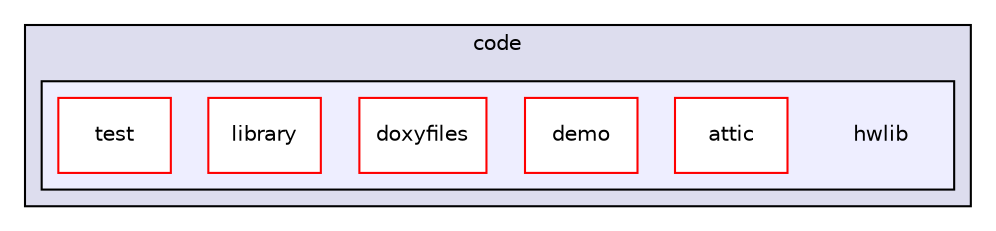 digraph "code/hwlib" {
  compound=true
  node [ fontsize="10", fontname="Helvetica"];
  edge [ labelfontsize="10", labelfontname="Helvetica"];
  subgraph clusterdir_050edd66366d13764f98250ef6db77f6 {
    graph [ bgcolor="#ddddee", pencolor="black", label="code" fontname="Helvetica", fontsize="10", URL="dir_050edd66366d13764f98250ef6db77f6.html"]
  subgraph clusterdir_8c7ab17f9992e40c8375e1e07a9ca95c {
    graph [ bgcolor="#eeeeff", pencolor="black", label="" URL="dir_8c7ab17f9992e40c8375e1e07a9ca95c.html"];
    dir_8c7ab17f9992e40c8375e1e07a9ca95c [shape=plaintext label="hwlib"];
    dir_1957e4ab0b975bc843d0f74edbbe5295 [shape=box label="attic" color="red" fillcolor="white" style="filled" URL="dir_1957e4ab0b975bc843d0f74edbbe5295.html"];
    dir_60978be7647254ad8b3d14b7abf6b62a [shape=box label="demo" color="red" fillcolor="white" style="filled" URL="dir_60978be7647254ad8b3d14b7abf6b62a.html"];
    dir_33f30be71f7836e0b938a7c6dbb46ef4 [shape=box label="doxyfiles" color="red" fillcolor="white" style="filled" URL="dir_33f30be71f7836e0b938a7c6dbb46ef4.html"];
    dir_1d5cef9fe6fd26d4dd3493d6929495e1 [shape=box label="library" color="red" fillcolor="white" style="filled" URL="dir_1d5cef9fe6fd26d4dd3493d6929495e1.html"];
    dir_76084e32f3d8b79127cddade226c023b [shape=box label="test" color="red" fillcolor="white" style="filled" URL="dir_76084e32f3d8b79127cddade226c023b.html"];
  }
  }
}
